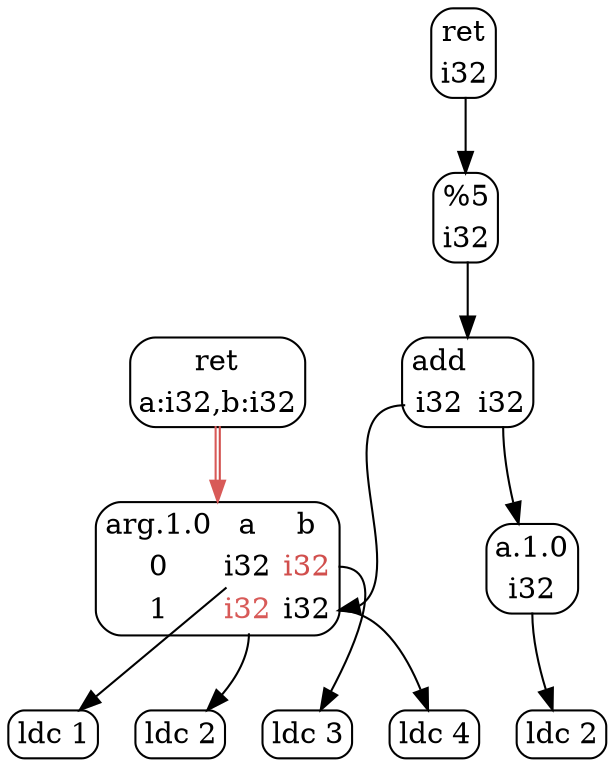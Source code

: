 digraph
{
    "arg.1.0" [ label = <<table border="1" cellborder="0" cellpadding="2" cellspacing="1" style="ROUNDED"><tr><td colspan="0" rowspan="0"><font>arg.1.0</font></td><td colspan="1" rowspan="0"><font>a</font></td><td colspan="2" rowspan="0"><font>b</font></td></tr><tr><td colspan="0" rowspan="1"><font>0</font></td><td colspan="1" port="arg.1.0[a.1.0]" rowspan="1"><font>i32</font></td><td colspan="2" port="arg.1.0[b.1.0]" rowspan="1"><font color="#d14f4d">i32</font></td></tr><tr><td colspan="0" rowspan="2"><font>1</font></td><td colspan="1" port="arg.1.0[a.1.1]" rowspan="2"><font color="#d85a58">i32</font></td><td colspan="2" port="arg.1.0[b.1.1]" rowspan="2"><font>i32</font></td></tr></table>>, shape = plain, style = rounded ]
    "Auto[3]" [ label = <<table border="1" cellborder="0" cellpadding="2" cellspacing="1" style="ROUNDED"><tr><td colspan="1" rowspan="0"><font>ldc 1</font></td></tr></table>>, shape = plain, style = rounded ]
    "Auto[5]" [ label = <<table border="1" cellborder="0" cellpadding="2" cellspacing="1" style="ROUNDED"><tr><td colspan="1" rowspan="0"><font>ldc 2</font></td></tr></table>>, shape = plain, style = rounded ]
    "Auto[7]" [ label = <<table border="1" cellborder="0" cellpadding="2" cellspacing="1" style="ROUNDED"><tr><td colspan="1" rowspan="0"><font>ldc 3</font></td></tr></table>>, shape = plain, style = rounded ]
    "Auto[8]" [ label = <<table border="1" cellborder="0" cellpadding="2" cellspacing="1" style="ROUNDED"><tr><td colspan="1" rowspan="0"><font>ret</font></td></tr><tr><td colspan="1" port="0" rowspan="1"><font>a:i32,b:i32</font></td></tr></table>>, shape = plain, style = rounded ]
    "Auto[11]" [ label = <<table border="1" cellborder="0" cellpadding="2" cellspacing="1" style="ROUNDED"><tr><td colspan="1" rowspan="0"><font>ldc 4</font></td></tr></table>>, shape = plain, style = rounded ]
    "a.1.0" [ label = <<table border="1" cellborder="0" cellpadding="2" cellspacing="1" style="ROUNDED"><tr><td colspan="0" rowspan="0"><font>a.1.0</font></td></tr><tr><td colspan="0" port="0" rowspan="1"><font>i32</font></td></tr></table>>, shape = plain, style = rounded ]
    "Auto[13]" [ label = <<table border="1" cellborder="0" cellpadding="2" cellspacing="1" style="ROUNDED"><tr><td colspan="1" rowspan="0"><font>ldc 2</font></td></tr></table>>, shape = plain, style = rounded ]
    "%5" [ label = <<table border="1" cellborder="0" cellpadding="2" cellspacing="1" style="ROUNDED"><tr><td colspan="0" rowspan="0"><font>%5</font></td></tr><tr><td colspan="0" port="0" rowspan="1"><font>i32</font></td></tr></table>>, shape = plain, style = rounded ]
    "Auto[15]" [ label = <<table border="1" cellborder="0" cellpadding="2" cellspacing="1" style="ROUNDED"><tr><td colspan="1" rowspan="0"><font>add</font></td></tr><tr><td colspan="1" port="0" rowspan="1"><font>i32</font></td><td colspan="1" port="1" rowspan="1"><font>i32</font></td></tr></table>>, shape = plain, style = rounded ]
    "Auto[18]" [ label = <<table border="1" cellborder="0" cellpadding="2" cellspacing="1" style="ROUNDED"><tr><td colspan="1" rowspan="0"><font>ret</font></td></tr><tr><td colspan="1" port="0" rowspan="1"><font>i32</font></td></tr></table>>, shape = plain, style = rounded ]

    "arg.1.0":"arg.1.0[a.1.0]":_ -> "Auto[3]"
    "arg.1.0":"arg.1.0[a.1.1]":_ -> "Auto[5]"
    "arg.1.0":"arg.1.0[b.1.0]":_ -> "Auto[7]"
    "Auto[8]":0:_ -> "arg.1.0" [ color = "#d85a58:#d14f4d", fillcolor = black ]
    "arg.1.0":"arg.1.0[b.1.1]":_ -> "Auto[11]"
    "a.1.0":0:_ -> "Auto[13]"
    "%5":0:_ -> "Auto[15]"
    "Auto[15]":0:_ -> "arg.1.0":"arg.1.0[b.1.1]":_ [ color = "", fillcolor = black ]
    "Auto[15]":1:_ -> "a.1.0" [ color = "", fillcolor = black ]
    "Auto[18]":0:_ -> "%5" [ color = "", fillcolor = black ]
}